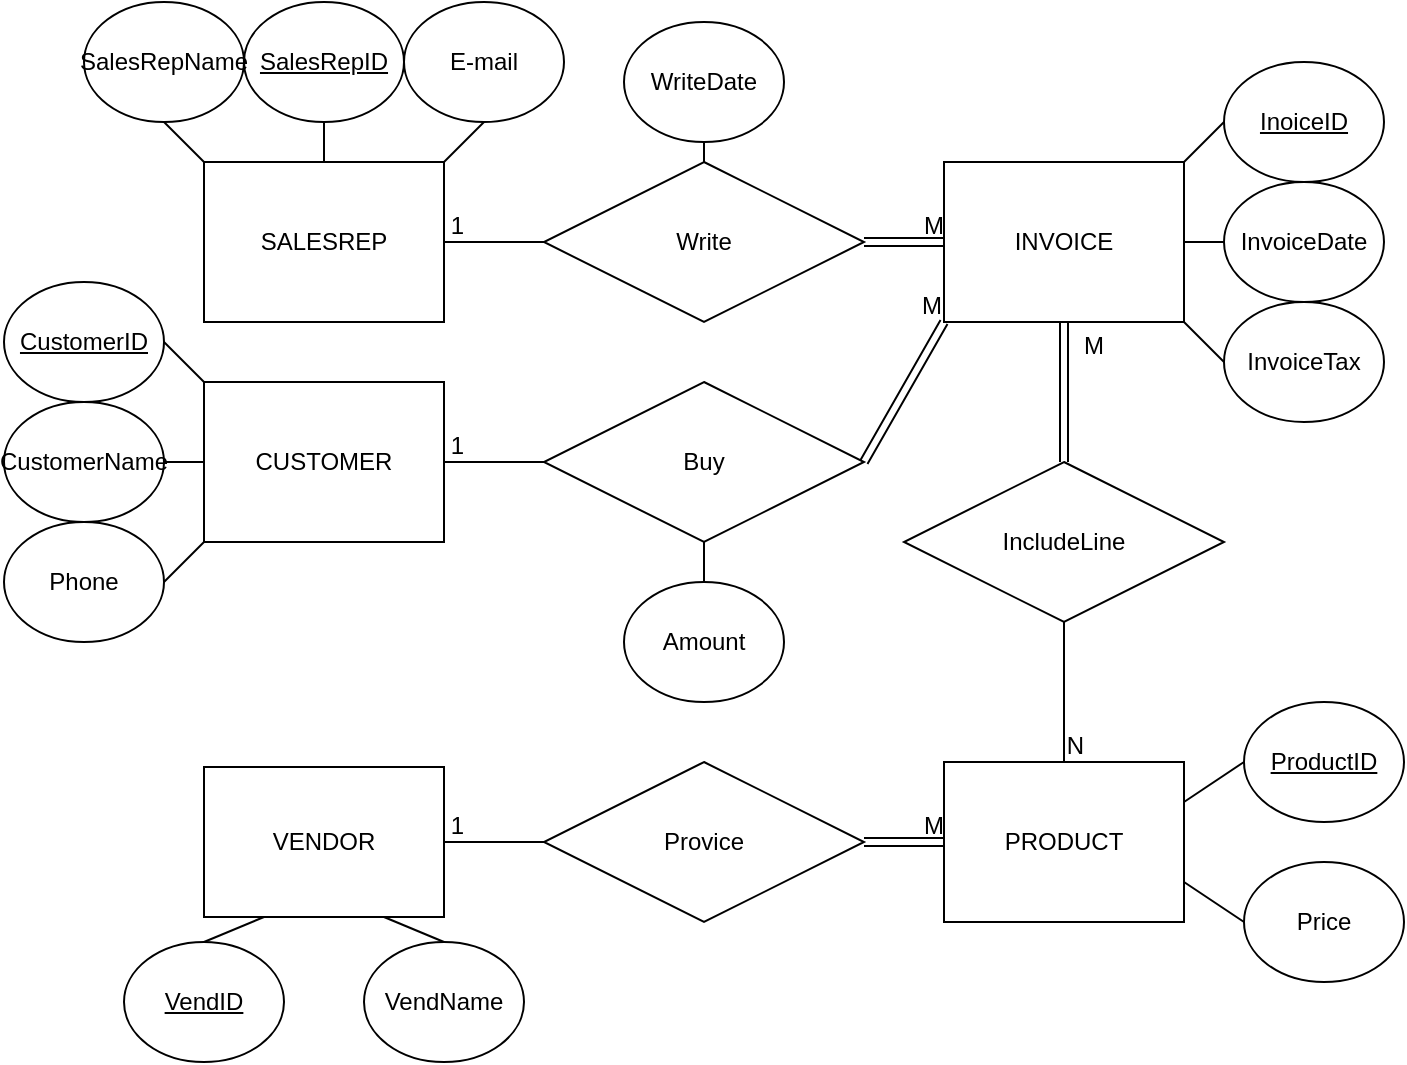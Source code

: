 <mxfile>
    <diagram id="R2lEEEUBdFMjLlhIrx00" name="Bai1">
        <mxGraphModel dx="1033" dy="615" grid="1" gridSize="10" guides="1" tooltips="1" connect="1" arrows="1" fold="1" page="1" pageScale="1" pageWidth="850" pageHeight="1100" math="0" shadow="0" extFonts="Permanent Marker^https://fonts.googleapis.com/css?family=Permanent+Marker">
            <root>
                <mxCell id="0"/>
                <mxCell id="1" parent="0"/>
                <mxCell id="7a5H0IS4fGJYpV4Ru5UH-1" value="&lt;u&gt;SalesRepID&lt;/u&gt;" style="ellipse;whiteSpace=wrap;html=1;" parent="1" vertex="1">
                    <mxGeometry x="170" y="40" width="80" height="60" as="geometry"/>
                </mxCell>
                <mxCell id="7a5H0IS4fGJYpV4Ru5UH-2" value="SalesRepName" style="ellipse;whiteSpace=wrap;html=1;" parent="1" vertex="1">
                    <mxGeometry x="90" y="40" width="80" height="60" as="geometry"/>
                </mxCell>
                <mxCell id="7a5H0IS4fGJYpV4Ru5UH-3" value="SALESREP" style="rounded=0;whiteSpace=wrap;html=1;" parent="1" vertex="1">
                    <mxGeometry x="150" y="120" width="120" height="80" as="geometry"/>
                </mxCell>
                <mxCell id="7a5H0IS4fGJYpV4Ru5UH-5" value="WriteDate" style="ellipse;whiteSpace=wrap;html=1;" parent="1" vertex="1">
                    <mxGeometry x="360" y="50" width="80" height="60" as="geometry"/>
                </mxCell>
                <mxCell id="7a5H0IS4fGJYpV4Ru5UH-7" value="" style="endArrow=none;html=1;rounded=0;exitX=0.5;exitY=1;exitDx=0;exitDy=0;entryX=0.5;entryY=0;entryDx=0;entryDy=0;" parent="1" source="7a5H0IS4fGJYpV4Ru5UH-1" target="7a5H0IS4fGJYpV4Ru5UH-3" edge="1">
                    <mxGeometry width="50" height="50" relative="1" as="geometry">
                        <mxPoint x="270" y="320" as="sourcePoint"/>
                        <mxPoint x="200" y="170" as="targetPoint"/>
                    </mxGeometry>
                </mxCell>
                <mxCell id="7a5H0IS4fGJYpV4Ru5UH-8" value="" style="endArrow=none;html=1;rounded=0;exitX=0.5;exitY=1;exitDx=0;exitDy=0;entryX=0;entryY=0;entryDx=0;entryDy=0;" parent="1" source="7a5H0IS4fGJYpV4Ru5UH-2" target="7a5H0IS4fGJYpV4Ru5UH-3" edge="1">
                    <mxGeometry width="50" height="50" relative="1" as="geometry">
                        <mxPoint x="270" y="320" as="sourcePoint"/>
                        <mxPoint x="200" y="170" as="targetPoint"/>
                    </mxGeometry>
                </mxCell>
                <mxCell id="7a5H0IS4fGJYpV4Ru5UH-10" value="" style="endArrow=none;html=1;rounded=0;entryX=0.5;entryY=1;entryDx=0;entryDy=0;exitX=0.5;exitY=0;exitDx=0;exitDy=0;" parent="1" source="3" target="7a5H0IS4fGJYpV4Ru5UH-5" edge="1">
                    <mxGeometry width="50" height="50" relative="1" as="geometry">
                        <mxPoint x="420" y="130" as="sourcePoint"/>
                        <mxPoint x="320" y="270" as="targetPoint"/>
                    </mxGeometry>
                </mxCell>
                <mxCell id="7a5H0IS4fGJYpV4Ru5UH-11" value="INVOICE" style="rounded=0;whiteSpace=wrap;html=1;" parent="1" vertex="1">
                    <mxGeometry x="520" y="120" width="120" height="80" as="geometry"/>
                </mxCell>
                <mxCell id="7a5H0IS4fGJYpV4Ru5UH-17" value="" style="endArrow=none;html=1;rounded=0;entryX=1;entryY=0.5;entryDx=0;entryDy=0;exitX=0;exitY=0.5;exitDx=0;exitDy=0;" parent="1" source="3" target="7a5H0IS4fGJYpV4Ru5UH-3" edge="1">
                    <mxGeometry relative="1" as="geometry">
                        <mxPoint x="360.0" y="170" as="sourcePoint"/>
                        <mxPoint x="400" y="300" as="targetPoint"/>
                    </mxGeometry>
                </mxCell>
                <mxCell id="7a5H0IS4fGJYpV4Ru5UH-18" value="1" style="resizable=0;html=1;align=right;verticalAlign=bottom;" parent="7a5H0IS4fGJYpV4Ru5UH-17" connectable="0" vertex="1">
                    <mxGeometry x="1" relative="1" as="geometry">
                        <mxPoint x="10" as="offset"/>
                    </mxGeometry>
                </mxCell>
                <mxCell id="7a5H0IS4fGJYpV4Ru5UH-19" value="" style="shape=link;html=1;rounded=0;exitX=1;exitY=0.5;exitDx=0;exitDy=0;entryX=0;entryY=0.5;entryDx=0;entryDy=0;" parent="1" source="3" target="7a5H0IS4fGJYpV4Ru5UH-11" edge="1">
                    <mxGeometry relative="1" as="geometry">
                        <mxPoint x="480" y="170" as="sourcePoint"/>
                        <mxPoint x="550" y="300" as="targetPoint"/>
                    </mxGeometry>
                </mxCell>
                <mxCell id="7a5H0IS4fGJYpV4Ru5UH-20" value="M" style="resizable=0;html=1;align=right;verticalAlign=bottom;" parent="7a5H0IS4fGJYpV4Ru5UH-19" connectable="0" vertex="1">
                    <mxGeometry x="1" relative="1" as="geometry"/>
                </mxCell>
                <mxCell id="7a5H0IS4fGJYpV4Ru5UH-21" value="&lt;u&gt;InoiceID&lt;/u&gt;" style="ellipse;whiteSpace=wrap;html=1;" parent="1" vertex="1">
                    <mxGeometry x="660" y="70" width="80" height="60" as="geometry"/>
                </mxCell>
                <mxCell id="7a5H0IS4fGJYpV4Ru5UH-22" value="" style="endArrow=none;html=1;rounded=0;exitX=1;exitY=0;exitDx=0;exitDy=0;entryX=0;entryY=0.5;entryDx=0;entryDy=0;" parent="1" source="7a5H0IS4fGJYpV4Ru5UH-11" target="7a5H0IS4fGJYpV4Ru5UH-21" edge="1">
                    <mxGeometry width="50" height="50" relative="1" as="geometry">
                        <mxPoint x="670" y="320" as="sourcePoint"/>
                        <mxPoint x="720" y="270" as="targetPoint"/>
                    </mxGeometry>
                </mxCell>
                <mxCell id="7a5H0IS4fGJYpV4Ru5UH-24" value="" style="shape=link;html=1;rounded=0;entryX=0;entryY=1;entryDx=0;entryDy=0;exitX=1;exitY=0.5;exitDx=0;exitDy=0;" parent="1" source="6" target="7a5H0IS4fGJYpV4Ru5UH-11" edge="1">
                    <mxGeometry relative="1" as="geometry">
                        <mxPoint x="475.963" y="281.433" as="sourcePoint"/>
                        <mxPoint x="530" y="300" as="targetPoint"/>
                    </mxGeometry>
                </mxCell>
                <mxCell id="7a5H0IS4fGJYpV4Ru5UH-25" value="M" style="resizable=0;html=1;align=right;verticalAlign=bottom;" parent="7a5H0IS4fGJYpV4Ru5UH-24" connectable="0" vertex="1">
                    <mxGeometry x="1" relative="1" as="geometry"/>
                </mxCell>
                <mxCell id="7a5H0IS4fGJYpV4Ru5UH-26" value="CUSTOMER" style="rounded=0;whiteSpace=wrap;html=1;" parent="1" vertex="1">
                    <mxGeometry x="150" y="230" width="120" height="80" as="geometry"/>
                </mxCell>
                <mxCell id="7a5H0IS4fGJYpV4Ru5UH-29" value="&lt;u&gt;CustomerID&lt;/u&gt;" style="ellipse;whiteSpace=wrap;html=1;" parent="1" vertex="1">
                    <mxGeometry x="50" y="180" width="80" height="60" as="geometry"/>
                </mxCell>
                <mxCell id="7a5H0IS4fGJYpV4Ru5UH-30" value="CustomerName" style="ellipse;whiteSpace=wrap;html=1;" parent="1" vertex="1">
                    <mxGeometry x="50" y="240" width="80" height="60" as="geometry"/>
                </mxCell>
                <mxCell id="7a5H0IS4fGJYpV4Ru5UH-31" value="" style="endArrow=none;html=1;rounded=0;exitX=1;exitY=0.5;exitDx=0;exitDy=0;entryX=0;entryY=0;entryDx=0;entryDy=0;" parent="1" source="7a5H0IS4fGJYpV4Ru5UH-29" target="7a5H0IS4fGJYpV4Ru5UH-26" edge="1">
                    <mxGeometry width="50" height="50" relative="1" as="geometry">
                        <mxPoint x="410" y="420" as="sourcePoint"/>
                        <mxPoint x="460" y="370" as="targetPoint"/>
                    </mxGeometry>
                </mxCell>
                <mxCell id="7a5H0IS4fGJYpV4Ru5UH-32" value="" style="endArrow=none;html=1;rounded=0;exitX=1;exitY=0.5;exitDx=0;exitDy=0;entryX=0;entryY=0.5;entryDx=0;entryDy=0;" parent="1" source="7a5H0IS4fGJYpV4Ru5UH-30" target="7a5H0IS4fGJYpV4Ru5UH-26" edge="1">
                    <mxGeometry width="50" height="50" relative="1" as="geometry">
                        <mxPoint x="410" y="420" as="sourcePoint"/>
                        <mxPoint x="460" y="370" as="targetPoint"/>
                    </mxGeometry>
                </mxCell>
                <mxCell id="7a5H0IS4fGJYpV4Ru5UH-33" value="Amount" style="ellipse;whiteSpace=wrap;html=1;" parent="1" vertex="1">
                    <mxGeometry x="360" y="330" width="80" height="60" as="geometry"/>
                </mxCell>
                <mxCell id="7a5H0IS4fGJYpV4Ru5UH-36" value="" style="endArrow=none;html=1;rounded=0;entryX=1;entryY=0.5;entryDx=0;entryDy=0;exitX=0;exitY=0.5;exitDx=0;exitDy=0;" parent="1" source="6" target="7a5H0IS4fGJYpV4Ru5UH-26" edge="1">
                    <mxGeometry relative="1" as="geometry">
                        <mxPoint x="384.037" y="358.567" as="sourcePoint"/>
                        <mxPoint x="620" y="300" as="targetPoint"/>
                    </mxGeometry>
                </mxCell>
                <mxCell id="7a5H0IS4fGJYpV4Ru5UH-37" value="1" style="resizable=0;html=1;align=right;verticalAlign=bottom;" parent="7a5H0IS4fGJYpV4Ru5UH-36" connectable="0" vertex="1">
                    <mxGeometry x="1" relative="1" as="geometry">
                        <mxPoint x="10" as="offset"/>
                    </mxGeometry>
                </mxCell>
                <mxCell id="7a5H0IS4fGJYpV4Ru5UH-38" value="" style="endArrow=none;html=1;rounded=0;exitX=0.5;exitY=0;exitDx=0;exitDy=0;entryX=0.5;entryY=1;entryDx=0;entryDy=0;" parent="1" source="7a5H0IS4fGJYpV4Ru5UH-33" target="6" edge="1">
                    <mxGeometry width="50" height="50" relative="1" as="geometry">
                        <mxPoint x="510" y="440" as="sourcePoint"/>
                        <mxPoint x="455.712" y="350.642" as="targetPoint"/>
                    </mxGeometry>
                </mxCell>
                <mxCell id="7a5H0IS4fGJYpV4Ru5UH-39" value="IncludeLine" style="rhombus;whiteSpace=wrap;html=1;" parent="1" vertex="1">
                    <mxGeometry x="500" y="270" width="160" height="80" as="geometry"/>
                </mxCell>
                <mxCell id="7a5H0IS4fGJYpV4Ru5UH-40" value="" style="shape=link;html=1;rounded=0;entryX=0.5;entryY=1;entryDx=0;entryDy=0;exitX=0.5;exitY=0;exitDx=0;exitDy=0;" parent="1" source="7a5H0IS4fGJYpV4Ru5UH-39" target="7a5H0IS4fGJYpV4Ru5UH-11" edge="1">
                    <mxGeometry relative="1" as="geometry">
                        <mxPoint x="500" y="330" as="sourcePoint"/>
                        <mxPoint x="590" y="210" as="targetPoint"/>
                    </mxGeometry>
                </mxCell>
                <mxCell id="7a5H0IS4fGJYpV4Ru5UH-41" value="M" style="resizable=0;html=1;align=right;verticalAlign=bottom;" parent="7a5H0IS4fGJYpV4Ru5UH-40" connectable="0" vertex="1">
                    <mxGeometry x="1" relative="1" as="geometry">
                        <mxPoint x="20" y="20" as="offset"/>
                    </mxGeometry>
                </mxCell>
                <mxCell id="7a5H0IS4fGJYpV4Ru5UH-42" value="" style="endArrow=none;html=1;rounded=0;exitX=0.5;exitY=1;exitDx=0;exitDy=0;entryX=0.5;entryY=0;entryDx=0;entryDy=0;" parent="1" source="7a5H0IS4fGJYpV4Ru5UH-39" target="7a5H0IS4fGJYpV4Ru5UH-44" edge="1">
                    <mxGeometry relative="1" as="geometry">
                        <mxPoint x="460" y="410" as="sourcePoint"/>
                        <mxPoint x="660" y="580" as="targetPoint"/>
                    </mxGeometry>
                </mxCell>
                <mxCell id="7a5H0IS4fGJYpV4Ru5UH-43" value="N" style="resizable=0;html=1;align=right;verticalAlign=bottom;" parent="7a5H0IS4fGJYpV4Ru5UH-42" connectable="0" vertex="1">
                    <mxGeometry x="1" relative="1" as="geometry">
                        <mxPoint x="10" as="offset"/>
                    </mxGeometry>
                </mxCell>
                <mxCell id="7a5H0IS4fGJYpV4Ru5UH-44" value="PRODUCT" style="rounded=0;whiteSpace=wrap;html=1;" parent="1" vertex="1">
                    <mxGeometry x="520" y="420" width="120" height="80" as="geometry"/>
                </mxCell>
                <mxCell id="7a5H0IS4fGJYpV4Ru5UH-45" value="" style="endArrow=none;html=1;rounded=0;exitX=1;exitY=0.25;exitDx=0;exitDy=0;entryX=0;entryY=0.5;entryDx=0;entryDy=0;" parent="1" source="7a5H0IS4fGJYpV4Ru5UH-44" target="7a5H0IS4fGJYpV4Ru5UH-46" edge="1">
                    <mxGeometry width="50" height="50" relative="1" as="geometry">
                        <mxPoint x="520" y="460" as="sourcePoint"/>
                        <mxPoint x="760" y="550" as="targetPoint"/>
                    </mxGeometry>
                </mxCell>
                <mxCell id="7a5H0IS4fGJYpV4Ru5UH-46" value="&lt;u&gt;ProductID&lt;/u&gt;" style="ellipse;whiteSpace=wrap;html=1;" parent="1" vertex="1">
                    <mxGeometry x="670" y="390" width="80" height="60" as="geometry"/>
                </mxCell>
                <mxCell id="7a5H0IS4fGJYpV4Ru5UH-47" value="" style="shape=link;html=1;rounded=0;entryX=0;entryY=0.5;entryDx=0;entryDy=0;exitX=1;exitY=0.5;exitDx=0;exitDy=0;" parent="1" source="2" target="7a5H0IS4fGJYpV4Ru5UH-44" edge="1">
                    <mxGeometry relative="1" as="geometry">
                        <mxPoint x="480" y="600.0" as="sourcePoint"/>
                        <mxPoint x="590" y="210" as="targetPoint"/>
                    </mxGeometry>
                </mxCell>
                <mxCell id="7a5H0IS4fGJYpV4Ru5UH-48" value="M" style="resizable=0;html=1;align=right;verticalAlign=bottom;" parent="7a5H0IS4fGJYpV4Ru5UH-47" connectable="0" vertex="1">
                    <mxGeometry x="1" relative="1" as="geometry"/>
                </mxCell>
                <mxCell id="7a5H0IS4fGJYpV4Ru5UH-50" value="" style="endArrow=none;html=1;rounded=0;entryX=0;entryY=0.5;entryDx=0;entryDy=0;exitX=1;exitY=0.5;exitDx=0;exitDy=0;" parent="1" source="7a5H0IS4fGJYpV4Ru5UH-52" target="2" edge="1">
                    <mxGeometry relative="1" as="geometry">
                        <mxPoint x="170" y="590" as="sourcePoint"/>
                        <mxPoint x="360" y="600.0" as="targetPoint"/>
                    </mxGeometry>
                </mxCell>
                <mxCell id="7a5H0IS4fGJYpV4Ru5UH-51" value="1" style="resizable=0;html=1;align=right;verticalAlign=bottom;" parent="7a5H0IS4fGJYpV4Ru5UH-50" connectable="0" vertex="1">
                    <mxGeometry x="1" relative="1" as="geometry">
                        <mxPoint x="-40" as="offset"/>
                    </mxGeometry>
                </mxCell>
                <mxCell id="7a5H0IS4fGJYpV4Ru5UH-52" value="VENDOR" style="rounded=0;whiteSpace=wrap;html=1;" parent="1" vertex="1">
                    <mxGeometry x="150" y="422.5" width="120" height="75" as="geometry"/>
                </mxCell>
                <mxCell id="7a5H0IS4fGJYpV4Ru5UH-53" value="Phone" style="ellipse;whiteSpace=wrap;html=1;" parent="1" vertex="1">
                    <mxGeometry x="50" y="300" width="80" height="60" as="geometry"/>
                </mxCell>
                <mxCell id="7a5H0IS4fGJYpV4Ru5UH-56" value="" style="endArrow=none;html=1;rounded=0;exitX=1;exitY=0.5;exitDx=0;exitDy=0;entryX=0;entryY=1;entryDx=0;entryDy=0;" parent="1" source="7a5H0IS4fGJYpV4Ru5UH-53" target="7a5H0IS4fGJYpV4Ru5UH-26" edge="1">
                    <mxGeometry width="50" height="50" relative="1" as="geometry">
                        <mxPoint x="440" y="460" as="sourcePoint"/>
                        <mxPoint x="490" y="410" as="targetPoint"/>
                    </mxGeometry>
                </mxCell>
                <mxCell id="7a5H0IS4fGJYpV4Ru5UH-58" value="E-mail" style="ellipse;whiteSpace=wrap;html=1;" parent="1" vertex="1">
                    <mxGeometry x="250" y="40" width="80" height="60" as="geometry"/>
                </mxCell>
                <mxCell id="7a5H0IS4fGJYpV4Ru5UH-59" value="" style="endArrow=none;html=1;rounded=0;exitX=0.5;exitY=1;exitDx=0;exitDy=0;entryX=1;entryY=0;entryDx=0;entryDy=0;" parent="1" source="7a5H0IS4fGJYpV4Ru5UH-58" target="7a5H0IS4fGJYpV4Ru5UH-3" edge="1">
                    <mxGeometry width="50" height="50" relative="1" as="geometry">
                        <mxPoint x="1140" y="470" as="sourcePoint"/>
                        <mxPoint x="1190" y="420" as="targetPoint"/>
                    </mxGeometry>
                </mxCell>
                <mxCell id="7a5H0IS4fGJYpV4Ru5UH-62" value="&lt;u&gt;VendID&lt;/u&gt;" style="ellipse;whiteSpace=wrap;html=1;" parent="1" vertex="1">
                    <mxGeometry x="110" y="510" width="80" height="60" as="geometry"/>
                </mxCell>
                <mxCell id="7a5H0IS4fGJYpV4Ru5UH-63" value="" style="endArrow=none;html=1;rounded=0;exitX=0.5;exitY=0;exitDx=0;exitDy=0;entryX=0.25;entryY=1;entryDx=0;entryDy=0;" parent="1" source="7a5H0IS4fGJYpV4Ru5UH-62" target="7a5H0IS4fGJYpV4Ru5UH-52" edge="1">
                    <mxGeometry width="50" height="50" relative="1" as="geometry">
                        <mxPoint x="670" y="470" as="sourcePoint"/>
                        <mxPoint x="720" y="420" as="targetPoint"/>
                    </mxGeometry>
                </mxCell>
                <mxCell id="7a5H0IS4fGJYpV4Ru5UH-64" value="VendName" style="ellipse;whiteSpace=wrap;html=1;" parent="1" vertex="1">
                    <mxGeometry x="230" y="510" width="80" height="60" as="geometry"/>
                </mxCell>
                <mxCell id="7a5H0IS4fGJYpV4Ru5UH-66" value="" style="endArrow=none;html=1;rounded=0;exitX=0.5;exitY=0;exitDx=0;exitDy=0;entryX=0.75;entryY=1;entryDx=0;entryDy=0;" parent="1" source="7a5H0IS4fGJYpV4Ru5UH-64" target="7a5H0IS4fGJYpV4Ru5UH-52" edge="1">
                    <mxGeometry width="50" height="50" relative="1" as="geometry">
                        <mxPoint x="670" y="470" as="sourcePoint"/>
                        <mxPoint x="720" y="420" as="targetPoint"/>
                    </mxGeometry>
                </mxCell>
                <mxCell id="7a5H0IS4fGJYpV4Ru5UH-67" value="InvoiceDate" style="ellipse;whiteSpace=wrap;html=1;" parent="1" vertex="1">
                    <mxGeometry x="660" y="130" width="80" height="60" as="geometry"/>
                </mxCell>
                <mxCell id="7a5H0IS4fGJYpV4Ru5UH-68" value="" style="endArrow=none;html=1;rounded=0;entryX=0;entryY=0.5;entryDx=0;entryDy=0;exitX=1;exitY=0.5;exitDx=0;exitDy=0;" parent="1" source="7a5H0IS4fGJYpV4Ru5UH-11" target="7a5H0IS4fGJYpV4Ru5UH-67" edge="1">
                    <mxGeometry width="50" height="50" relative="1" as="geometry">
                        <mxPoint x="530" y="390" as="sourcePoint"/>
                        <mxPoint x="580" y="340" as="targetPoint"/>
                    </mxGeometry>
                </mxCell>
                <mxCell id="7a5H0IS4fGJYpV4Ru5UH-69" value="Price" style="ellipse;whiteSpace=wrap;html=1;" parent="1" vertex="1">
                    <mxGeometry x="670" y="470" width="80" height="60" as="geometry"/>
                </mxCell>
                <mxCell id="7a5H0IS4fGJYpV4Ru5UH-72" value="" style="endArrow=none;html=1;rounded=0;exitX=1;exitY=0.75;exitDx=0;exitDy=0;entryX=0;entryY=0.5;entryDx=0;entryDy=0;" parent="1" source="7a5H0IS4fGJYpV4Ru5UH-44" target="7a5H0IS4fGJYpV4Ru5UH-69" edge="1">
                    <mxGeometry width="50" height="50" relative="1" as="geometry">
                        <mxPoint x="520" y="390" as="sourcePoint"/>
                        <mxPoint x="570" y="340" as="targetPoint"/>
                    </mxGeometry>
                </mxCell>
                <mxCell id="2" value="Provice" style="rhombus;whiteSpace=wrap;html=1;" parent="1" vertex="1">
                    <mxGeometry x="320" y="420" width="160" height="80" as="geometry"/>
                </mxCell>
                <mxCell id="3" value="Write" style="rhombus;whiteSpace=wrap;html=1;" parent="1" vertex="1">
                    <mxGeometry x="320" y="120" width="160" height="80" as="geometry"/>
                </mxCell>
                <mxCell id="6" value="Buy" style="rhombus;whiteSpace=wrap;html=1;rotation=0;" parent="1" vertex="1">
                    <mxGeometry x="320" y="230" width="160" height="80" as="geometry"/>
                </mxCell>
                <mxCell id="8" value="InvoiceTax" style="ellipse;whiteSpace=wrap;html=1;" parent="1" vertex="1">
                    <mxGeometry x="660" y="190" width="80" height="60" as="geometry"/>
                </mxCell>
                <mxCell id="9" value="" style="endArrow=none;html=1;exitX=0;exitY=0.5;exitDx=0;exitDy=0;entryX=1;entryY=1;entryDx=0;entryDy=0;" parent="1" source="8" target="7a5H0IS4fGJYpV4Ru5UH-11" edge="1">
                    <mxGeometry width="50" height="50" relative="1" as="geometry">
                        <mxPoint x="790" y="200" as="sourcePoint"/>
                        <mxPoint x="840" y="150" as="targetPoint"/>
                    </mxGeometry>
                </mxCell>
            </root>
        </mxGraphModel>
    </diagram>
    <diagram id="zjv09s1aS_R5Jd_1-Sss" name="Page-2">
        <mxGraphModel dx="1033" dy="615" grid="1" gridSize="10" guides="1" tooltips="1" connect="1" arrows="1" fold="1" page="1" pageScale="1" pageWidth="850" pageHeight="1100" math="0" shadow="0">
            <root>
                <mxCell id="0"/>
                <mxCell id="1" parent="0"/>
            </root>
        </mxGraphModel>
    </diagram>
    <diagram id="KmYlrfeMdKfeebKU4Wuu" name="Bai3">
        <mxGraphModel dx="1033" dy="615" grid="1" gridSize="10" guides="1" tooltips="1" connect="1" arrows="1" fold="1" page="1" pageScale="1" pageWidth="850" pageHeight="1100" math="0" shadow="0">
            <root>
                <mxCell id="0"/>
                <mxCell id="1" parent="0"/>
                <mxCell id="FWKH8dxuJ9-jAGVLNWRN-1" value="EMPLOYEE" style="rounded=0;whiteSpace=wrap;html=1;" parent="1" vertex="1">
                    <mxGeometry x="120" y="120" width="120" height="60" as="geometry"/>
                </mxCell>
                <mxCell id="FWKH8dxuJ9-jAGVLNWRN-2" value="SSN" style="ellipse;whiteSpace=wrap;html=1;" parent="1" vertex="1">
                    <mxGeometry x="40" y="40" width="80" height="60" as="geometry"/>
                </mxCell>
                <mxCell id="FWKH8dxuJ9-jAGVLNWRN-3" value="Emp_Name" style="ellipse;whiteSpace=wrap;html=1;" parent="1" vertex="1">
                    <mxGeometry x="140" y="40" width="80" height="60" as="geometry"/>
                </mxCell>
                <mxCell id="FWKH8dxuJ9-jAGVLNWRN-4" value="Emp_Address" style="ellipse;whiteSpace=wrap;html=1;" parent="1" vertex="1">
                    <mxGeometry x="240" y="40" width="80" height="60" as="geometry"/>
                </mxCell>
                <mxCell id="FWKH8dxuJ9-jAGVLNWRN-5" value="Emp_Sex" style="ellipse;whiteSpace=wrap;html=1;" parent="1" vertex="1">
                    <mxGeometry x="240" y="200" width="80" height="60" as="geometry"/>
                </mxCell>
                <mxCell id="FWKH8dxuJ9-jAGVLNWRN-6" value="Emp_BirthDate" style="ellipse;whiteSpace=wrap;html=1;" parent="1" vertex="1">
                    <mxGeometry x="140" y="200" width="80" height="60" as="geometry"/>
                </mxCell>
                <mxCell id="FWKH8dxuJ9-jAGVLNWRN-7" value="Emp_Phone" style="ellipse;whiteSpace=wrap;html=1;" parent="1" vertex="1">
                    <mxGeometry x="40" y="200" width="80" height="60" as="geometry"/>
                </mxCell>
                <mxCell id="FWKH8dxuJ9-jAGVLNWRN-8" value="Emp_Email" style="ellipse;whiteSpace=wrap;html=1;" parent="1" vertex="1">
                    <mxGeometry x="20" y="120" width="80" height="60" as="geometry"/>
                </mxCell>
                <mxCell id="FWKH8dxuJ9-jAGVLNWRN-10" value="DEPARTMENT" style="rounded=0;whiteSpace=wrap;html=1;" parent="1" vertex="1">
                    <mxGeometry x="480" y="120" width="120" height="60" as="geometry"/>
                </mxCell>
                <mxCell id="FWKH8dxuJ9-jAGVLNWRN-13" value="Depart_Name" style="ellipse;whiteSpace=wrap;html=1;" parent="1" vertex="1">
                    <mxGeometry x="480" y="40" width="80" height="60" as="geometry"/>
                </mxCell>
                <mxCell id="FWKH8dxuJ9-jAGVLNWRN-14" value="Role" style="ellipse;whiteSpace=wrap;html=1;" parent="1" vertex="1">
                    <mxGeometry x="580" y="40" width="80" height="60" as="geometry"/>
                </mxCell>
                <mxCell id="FWKH8dxuJ9-jAGVLNWRN-16" value="Head" style="ellipse;whiteSpace=wrap;html=1;" parent="1" vertex="1">
                    <mxGeometry x="620" y="120" width="80" height="60" as="geometry"/>
                </mxCell>
            </root>
        </mxGraphModel>
    </diagram>
</mxfile>